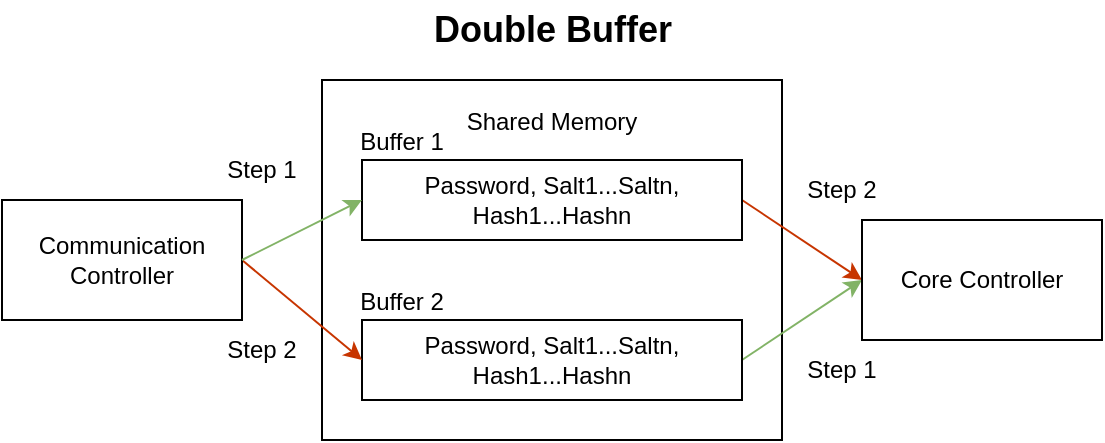 <mxfile version="22.1.5" type="github">
  <diagram name="Page-1" id="NbJdueskdxbgubcl_R5I">
    <mxGraphModel dx="987" dy="559" grid="1" gridSize="10" guides="1" tooltips="1" connect="1" arrows="1" fold="1" page="1" pageScale="1" pageWidth="850" pageHeight="1100" math="0" shadow="0">
      <root>
        <mxCell id="0" />
        <mxCell id="1" parent="0" />
        <mxCell id="IPOeObjtuyeyihLrWlBP-1" value="" style="rounded=0;whiteSpace=wrap;verticalAlign=middle;align=center;" parent="1" vertex="1">
          <mxGeometry x="300" y="540" width="230" height="180" as="geometry" />
        </mxCell>
        <mxCell id="IPOeObjtuyeyihLrWlBP-30" value="" style="edgeStyle=none;rounded=0;orthogonalLoop=1;jettySize=auto;exitX=1;exitY=0.5;exitDx=0;exitDy=0;entryX=0;entryY=0.5;entryDx=0;entryDy=0;fillColor=#fa6800;strokeColor=#C73500;verticalAlign=middle;align=center;" parent="1" source="IPOeObjtuyeyihLrWlBP-2" target="IPOeObjtuyeyihLrWlBP-16" edge="1">
          <mxGeometry relative="1" as="geometry" />
        </mxCell>
        <mxCell id="IPOeObjtuyeyihLrWlBP-2" value="Password, Salt1...Saltn, Hash1...Hashn" style="rounded=0;whiteSpace=wrap;verticalAlign=middle;align=center;" parent="1" vertex="1">
          <mxGeometry x="320" y="580" width="190" height="40" as="geometry" />
        </mxCell>
        <mxCell id="IPOeObjtuyeyihLrWlBP-27" value="" style="edgeStyle=none;rounded=0;orthogonalLoop=1;jettySize=auto;exitX=1;exitY=0.5;exitDx=0;exitDy=0;entryX=0;entryY=0.5;entryDx=0;entryDy=0;fillColor=#d5e8d4;strokeColor=#82b366;verticalAlign=middle;align=center;" parent="1" source="IPOeObjtuyeyihLrWlBP-3" target="IPOeObjtuyeyihLrWlBP-16" edge="1">
          <mxGeometry relative="1" as="geometry" />
        </mxCell>
        <mxCell id="IPOeObjtuyeyihLrWlBP-3" value="Password, Salt1...Saltn, Hash1...Hashn" style="rounded=0;whiteSpace=wrap;verticalAlign=middle;align=center;" parent="1" vertex="1">
          <mxGeometry x="320" y="660" width="190" height="40" as="geometry" />
        </mxCell>
        <mxCell id="IPOeObjtuyeyihLrWlBP-5" value="Shared Memory" style="text;strokeColor=none;fillColor=none;fontSize=12;fontStyle=0;verticalAlign=middle;align=center;" parent="1" vertex="1">
          <mxGeometry x="367.5" y="550" width="95" height="20" as="geometry" />
        </mxCell>
        <mxCell id="IPOeObjtuyeyihLrWlBP-6" value="Buffer 1" style="text;strokeColor=none;fillColor=none;fontSize=12;fontStyle=0;verticalAlign=middle;align=center;" parent="1" vertex="1">
          <mxGeometry x="320" y="560" width="40" height="20" as="geometry" />
        </mxCell>
        <mxCell id="IPOeObjtuyeyihLrWlBP-16" value="Core Controller" style="rounded=0;whiteSpace=wrap;verticalAlign=middle;align=center;" parent="1" vertex="1">
          <mxGeometry x="570" y="610" width="120" height="60" as="geometry" />
        </mxCell>
        <mxCell id="IPOeObjtuyeyihLrWlBP-29" value="" style="edgeStyle=none;rounded=0;orthogonalLoop=1;jettySize=auto;exitX=1;exitY=0.5;exitDx=0;exitDy=0;entryX=0;entryY=0.5;entryDx=0;entryDy=0;fillColor=#fa6800;strokeColor=#C73500;verticalAlign=middle;align=center;" parent="1" source="IPOeObjtuyeyihLrWlBP-24" target="IPOeObjtuyeyihLrWlBP-3" edge="1">
          <mxGeometry relative="1" as="geometry" />
        </mxCell>
        <mxCell id="IPOeObjtuyeyihLrWlBP-24" value="Communication Controller" style="rounded=0;whiteSpace=wrap;verticalAlign=middle;align=center;" parent="1" vertex="1">
          <mxGeometry x="140" y="600" width="120" height="60" as="geometry" />
        </mxCell>
        <mxCell id="IPOeObjtuyeyihLrWlBP-25" value="" style="endArrow=classic;rounded=0;exitX=1;exitY=0.5;exitDx=0;exitDy=0;entryX=0;entryY=0.5;entryDx=0;entryDy=0;fillColor=#d5e8d4;strokeColor=#82b366;verticalAlign=middle;align=center;" parent="1" source="IPOeObjtuyeyihLrWlBP-24" target="IPOeObjtuyeyihLrWlBP-2" edge="1">
          <mxGeometry width="50" height="50" relative="1" as="geometry">
            <mxPoint x="400" y="690" as="sourcePoint" />
            <mxPoint x="450" y="640" as="targetPoint" />
          </mxGeometry>
        </mxCell>
        <mxCell id="Q5ZDdtr7qOmOro9bU3uU-1" value="Step 1" style="text;strokeColor=none;fillColor=none;align=center;verticalAlign=middle;whiteSpace=wrap;rounded=0;" parent="1" vertex="1">
          <mxGeometry x="240" y="570" width="60" height="30" as="geometry" />
        </mxCell>
        <mxCell id="Q5ZDdtr7qOmOro9bU3uU-2" value="Step 1" style="text;strokeColor=none;fillColor=none;align=center;verticalAlign=middle;whiteSpace=wrap;rounded=0;" parent="1" vertex="1">
          <mxGeometry x="530" y="670" width="60" height="30" as="geometry" />
        </mxCell>
        <mxCell id="Q5ZDdtr7qOmOro9bU3uU-3" value="Step 2" style="text;strokeColor=none;fillColor=none;align=center;verticalAlign=middle;whiteSpace=wrap;rounded=0;" parent="1" vertex="1">
          <mxGeometry x="240" y="660" width="60" height="30" as="geometry" />
        </mxCell>
        <mxCell id="Q5ZDdtr7qOmOro9bU3uU-6" value="Step 2" style="text;strokeColor=none;fillColor=none;align=center;verticalAlign=middle;whiteSpace=wrap;rounded=0;" parent="1" vertex="1">
          <mxGeometry x="530" y="580" width="60" height="30" as="geometry" />
        </mxCell>
        <mxCell id="ANVsHXFZ9og-axQMzTUk-1" value="Buffer 2" style="text;strokeColor=none;fillColor=none;fontSize=12;fontStyle=0;verticalAlign=middle;align=center;" vertex="1" parent="1">
          <mxGeometry x="320" y="640" width="40" height="20" as="geometry" />
        </mxCell>
        <mxCell id="ANVsHXFZ9og-axQMzTUk-5" value="&lt;font style=&quot;font-size: 18px;&quot;&gt;&lt;b&gt;Double Buffer&lt;/b&gt;&lt;/font&gt;" style="text;html=1;strokeColor=none;fillColor=none;align=center;verticalAlign=middle;whiteSpace=wrap;rounded=0;" vertex="1" parent="1">
          <mxGeometry x="352.5" y="500" width="125" height="30" as="geometry" />
        </mxCell>
      </root>
    </mxGraphModel>
  </diagram>
</mxfile>
